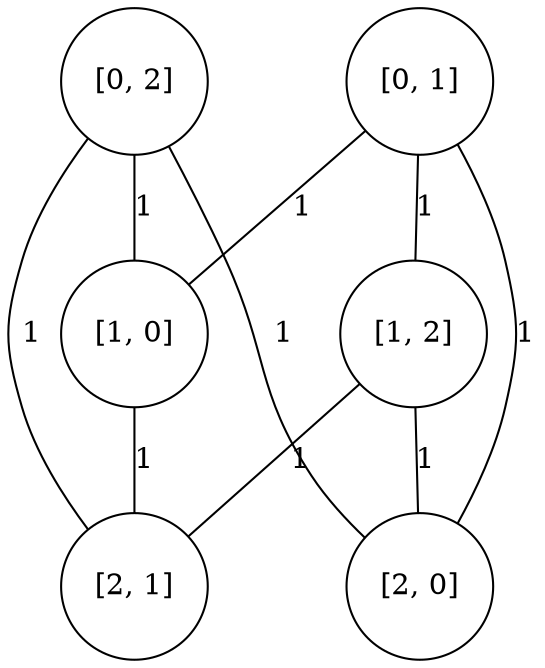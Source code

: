 graph
{
	node [shape=circle, label="[0, 1]"] 0;
	node [shape=circle, label="[0, 2]"] 1;
	node [shape=circle, label="[1, 0]"] 2;
	node [shape=circle, label="[1, 2]"] 3;
	node [shape=circle, label="[2, 0]"] 4;
	node [shape=circle, label="[2, 1]"] 5;
	0 -- 2 [label="1"]
	0 -- 3 [label="1"]
	0 -- 4 [label="1"]
	1 -- 2 [label="1"]
	1 -- 4 [label="1"]
	1 -- 5 [label="1"]
	2 -- 5 [label="1"]
	3 -- 4 [label="1"]
	3 -- 5 [label="1"]
}
